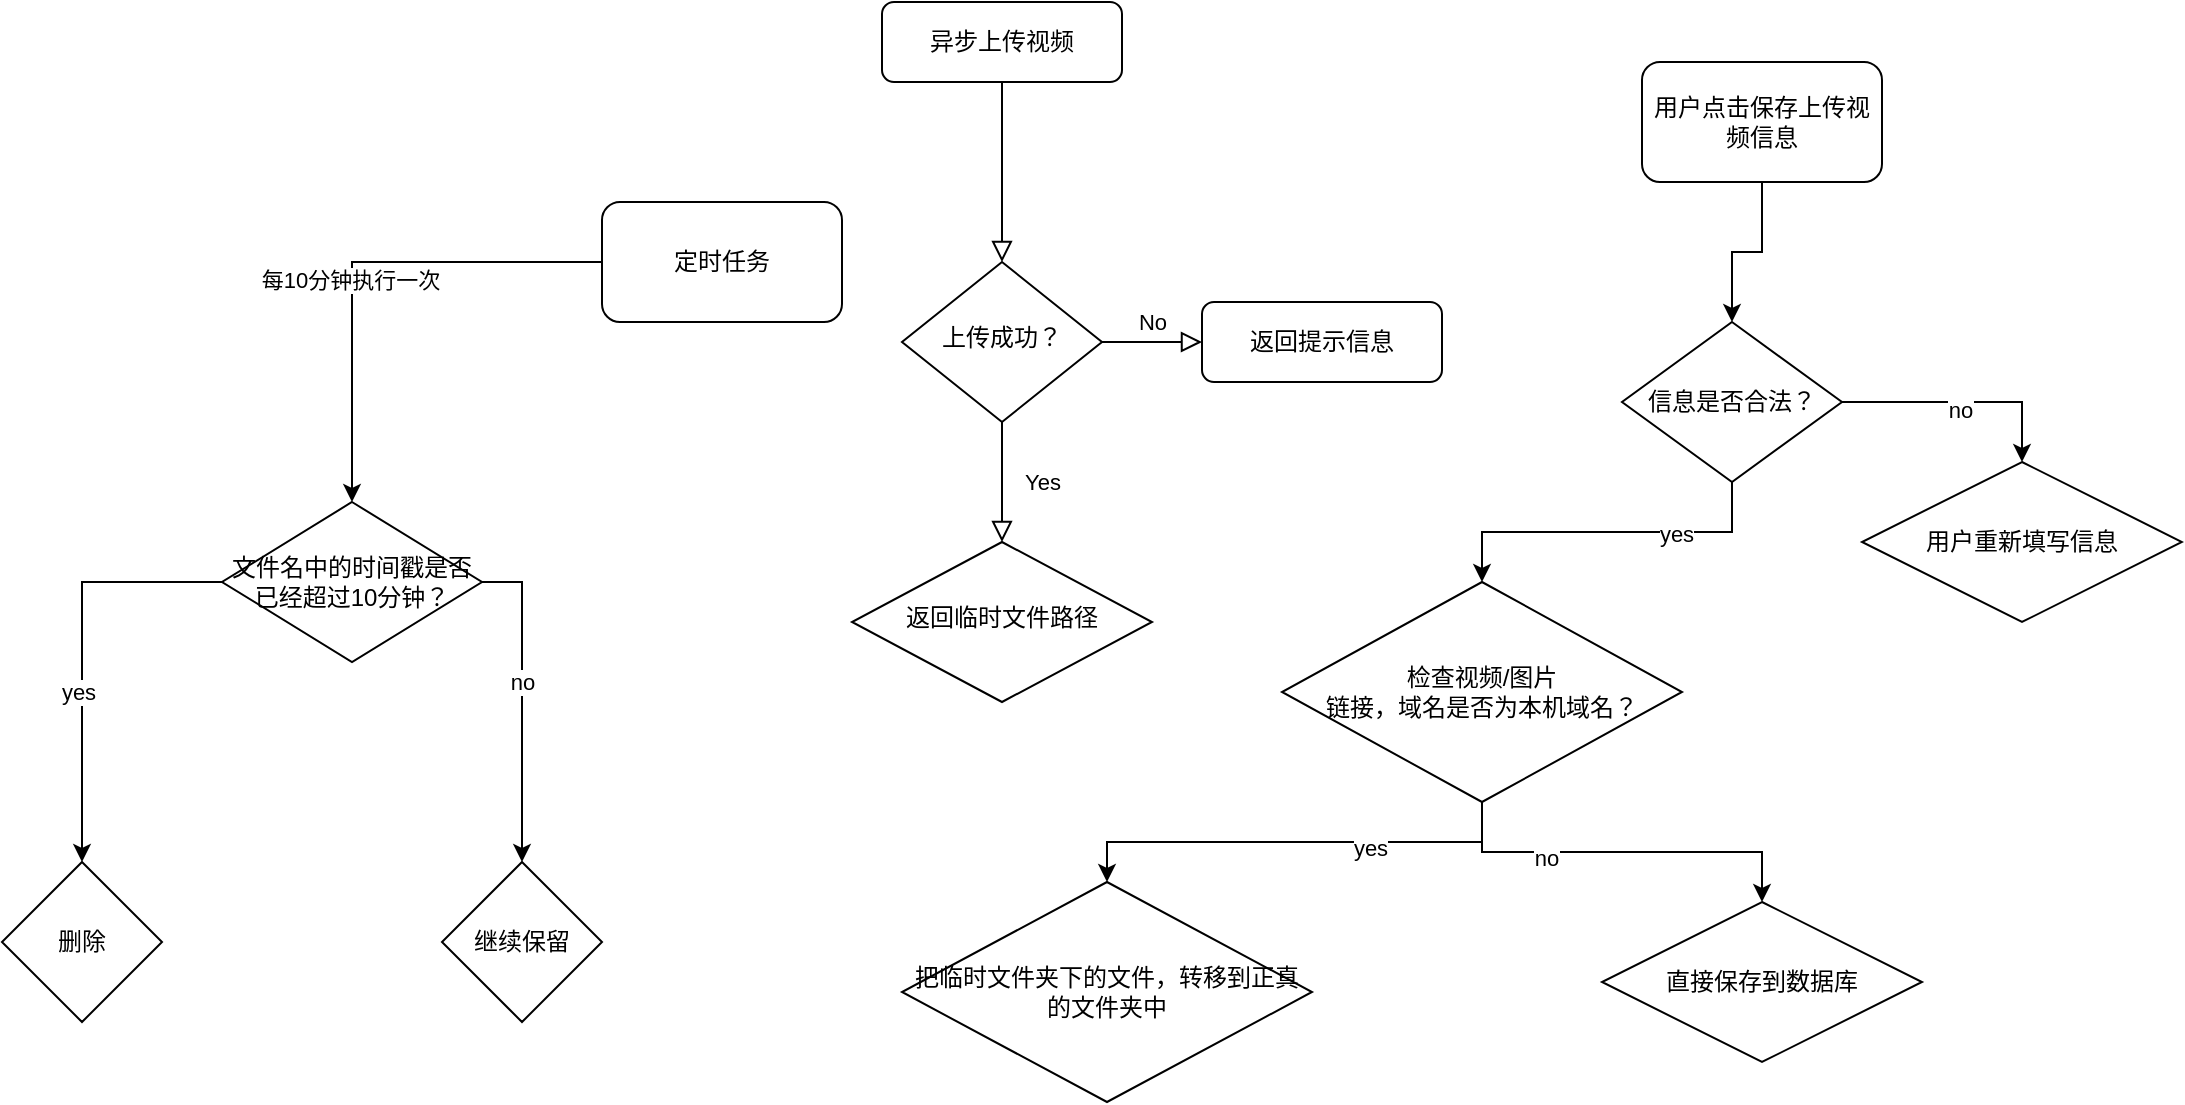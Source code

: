 <mxfile version="14.9.5" type="github">
  <diagram id="C5RBs43oDa-KdzZeNtuy" name="Page-1">
    <mxGraphModel dx="2249" dy="762" grid="1" gridSize="10" guides="1" tooltips="1" connect="1" arrows="1" fold="1" page="1" pageScale="1" pageWidth="827" pageHeight="1169" math="0" shadow="0">
      <root>
        <mxCell id="WIyWlLk6GJQsqaUBKTNV-0" />
        <mxCell id="WIyWlLk6GJQsqaUBKTNV-1" parent="WIyWlLk6GJQsqaUBKTNV-0" />
        <mxCell id="WIyWlLk6GJQsqaUBKTNV-2" value="" style="rounded=0;html=1;jettySize=auto;orthogonalLoop=1;fontSize=11;endArrow=block;endFill=0;endSize=8;strokeWidth=1;shadow=0;labelBackgroundColor=none;edgeStyle=orthogonalEdgeStyle;" parent="WIyWlLk6GJQsqaUBKTNV-1" source="WIyWlLk6GJQsqaUBKTNV-3" target="WIyWlLk6GJQsqaUBKTNV-6" edge="1">
          <mxGeometry relative="1" as="geometry" />
        </mxCell>
        <mxCell id="WIyWlLk6GJQsqaUBKTNV-3" value="异步上传视频" style="rounded=1;whiteSpace=wrap;html=1;fontSize=12;glass=0;strokeWidth=1;shadow=0;" parent="WIyWlLk6GJQsqaUBKTNV-1" vertex="1">
          <mxGeometry x="160" y="40" width="120" height="40" as="geometry" />
        </mxCell>
        <mxCell id="WIyWlLk6GJQsqaUBKTNV-4" value="Yes" style="rounded=0;html=1;jettySize=auto;orthogonalLoop=1;fontSize=11;endArrow=block;endFill=0;endSize=8;strokeWidth=1;shadow=0;labelBackgroundColor=none;edgeStyle=orthogonalEdgeStyle;" parent="WIyWlLk6GJQsqaUBKTNV-1" source="WIyWlLk6GJQsqaUBKTNV-6" target="WIyWlLk6GJQsqaUBKTNV-10" edge="1">
          <mxGeometry y="20" relative="1" as="geometry">
            <mxPoint as="offset" />
          </mxGeometry>
        </mxCell>
        <mxCell id="WIyWlLk6GJQsqaUBKTNV-5" value="No" style="edgeStyle=orthogonalEdgeStyle;rounded=0;html=1;jettySize=auto;orthogonalLoop=1;fontSize=11;endArrow=block;endFill=0;endSize=8;strokeWidth=1;shadow=0;labelBackgroundColor=none;" parent="WIyWlLk6GJQsqaUBKTNV-1" source="WIyWlLk6GJQsqaUBKTNV-6" target="WIyWlLk6GJQsqaUBKTNV-7" edge="1">
          <mxGeometry y="10" relative="1" as="geometry">
            <mxPoint as="offset" />
          </mxGeometry>
        </mxCell>
        <mxCell id="WIyWlLk6GJQsqaUBKTNV-6" value="上传成功？" style="rhombus;whiteSpace=wrap;html=1;shadow=0;fontFamily=Helvetica;fontSize=12;align=center;strokeWidth=1;spacing=6;spacingTop=-4;" parent="WIyWlLk6GJQsqaUBKTNV-1" vertex="1">
          <mxGeometry x="170" y="170" width="100" height="80" as="geometry" />
        </mxCell>
        <mxCell id="WIyWlLk6GJQsqaUBKTNV-7" value="返回提示信息" style="rounded=1;whiteSpace=wrap;html=1;fontSize=12;glass=0;strokeWidth=1;shadow=0;" parent="WIyWlLk6GJQsqaUBKTNV-1" vertex="1">
          <mxGeometry x="320" y="190" width="120" height="40" as="geometry" />
        </mxCell>
        <mxCell id="WIyWlLk6GJQsqaUBKTNV-10" value="返回临时文件路径" style="rhombus;whiteSpace=wrap;html=1;shadow=0;fontFamily=Helvetica;fontSize=12;align=center;strokeWidth=1;spacing=6;spacingTop=-4;" parent="WIyWlLk6GJQsqaUBKTNV-1" vertex="1">
          <mxGeometry x="145" y="310" width="150" height="80" as="geometry" />
        </mxCell>
        <mxCell id="fuco1Uu0HPZvwoeaUP0V-1" style="edgeStyle=orthogonalEdgeStyle;rounded=0;orthogonalLoop=1;jettySize=auto;html=1;" edge="1" parent="WIyWlLk6GJQsqaUBKTNV-1" source="fuco1Uu0HPZvwoeaUP0V-0" target="fuco1Uu0HPZvwoeaUP0V-2">
          <mxGeometry relative="1" as="geometry">
            <mxPoint x="600" y="210" as="targetPoint" />
          </mxGeometry>
        </mxCell>
        <mxCell id="fuco1Uu0HPZvwoeaUP0V-0" value="用户点击保存上传视频信息" style="rounded=1;whiteSpace=wrap;html=1;" vertex="1" parent="WIyWlLk6GJQsqaUBKTNV-1">
          <mxGeometry x="540" y="70" width="120" height="60" as="geometry" />
        </mxCell>
        <mxCell id="fuco1Uu0HPZvwoeaUP0V-5" style="edgeStyle=orthogonalEdgeStyle;rounded=0;orthogonalLoop=1;jettySize=auto;html=1;" edge="1" parent="WIyWlLk6GJQsqaUBKTNV-1" source="fuco1Uu0HPZvwoeaUP0V-2" target="fuco1Uu0HPZvwoeaUP0V-4">
          <mxGeometry relative="1" as="geometry" />
        </mxCell>
        <mxCell id="fuco1Uu0HPZvwoeaUP0V-6" value="yes" style="edgeLabel;html=1;align=center;verticalAlign=middle;resizable=0;points=[];" vertex="1" connectable="0" parent="fuco1Uu0HPZvwoeaUP0V-5">
          <mxGeometry x="-0.391" y="1" relative="1" as="geometry">
            <mxPoint as="offset" />
          </mxGeometry>
        </mxCell>
        <mxCell id="fuco1Uu0HPZvwoeaUP0V-8" style="edgeStyle=orthogonalEdgeStyle;rounded=0;orthogonalLoop=1;jettySize=auto;html=1;entryX=0.5;entryY=0;entryDx=0;entryDy=0;" edge="1" parent="WIyWlLk6GJQsqaUBKTNV-1" source="fuco1Uu0HPZvwoeaUP0V-2" target="fuco1Uu0HPZvwoeaUP0V-7">
          <mxGeometry relative="1" as="geometry" />
        </mxCell>
        <mxCell id="fuco1Uu0HPZvwoeaUP0V-9" value="no" style="edgeLabel;html=1;align=center;verticalAlign=middle;resizable=0;points=[];" vertex="1" connectable="0" parent="fuco1Uu0HPZvwoeaUP0V-8">
          <mxGeometry x="-0.015" y="-4" relative="1" as="geometry">
            <mxPoint as="offset" />
          </mxGeometry>
        </mxCell>
        <mxCell id="fuco1Uu0HPZvwoeaUP0V-2" value="信息是否合法？" style="rhombus;whiteSpace=wrap;html=1;" vertex="1" parent="WIyWlLk6GJQsqaUBKTNV-1">
          <mxGeometry x="530" y="200" width="110" height="80" as="geometry" />
        </mxCell>
        <mxCell id="fuco1Uu0HPZvwoeaUP0V-11" style="edgeStyle=orthogonalEdgeStyle;rounded=0;orthogonalLoop=1;jettySize=auto;html=1;" edge="1" parent="WIyWlLk6GJQsqaUBKTNV-1" source="fuco1Uu0HPZvwoeaUP0V-4" target="fuco1Uu0HPZvwoeaUP0V-10">
          <mxGeometry relative="1" as="geometry" />
        </mxCell>
        <mxCell id="fuco1Uu0HPZvwoeaUP0V-12" value="yes" style="edgeLabel;html=1;align=center;verticalAlign=middle;resizable=0;points=[];" vertex="1" connectable="0" parent="fuco1Uu0HPZvwoeaUP0V-11">
          <mxGeometry x="-0.333" y="3" relative="1" as="geometry">
            <mxPoint as="offset" />
          </mxGeometry>
        </mxCell>
        <mxCell id="fuco1Uu0HPZvwoeaUP0V-14" style="edgeStyle=orthogonalEdgeStyle;rounded=0;orthogonalLoop=1;jettySize=auto;html=1;" edge="1" parent="WIyWlLk6GJQsqaUBKTNV-1" source="fuco1Uu0HPZvwoeaUP0V-4" target="fuco1Uu0HPZvwoeaUP0V-13">
          <mxGeometry relative="1" as="geometry" />
        </mxCell>
        <mxCell id="fuco1Uu0HPZvwoeaUP0V-15" value="no" style="edgeLabel;html=1;align=center;verticalAlign=middle;resizable=0;points=[];" vertex="1" connectable="0" parent="fuco1Uu0HPZvwoeaUP0V-14">
          <mxGeometry x="-0.406" y="-3" relative="1" as="geometry">
            <mxPoint as="offset" />
          </mxGeometry>
        </mxCell>
        <mxCell id="fuco1Uu0HPZvwoeaUP0V-4" value="检查视频/图片&lt;br&gt;链接，域名是否为本机域名？" style="rhombus;whiteSpace=wrap;html=1;" vertex="1" parent="WIyWlLk6GJQsqaUBKTNV-1">
          <mxGeometry x="360" y="330" width="200" height="110" as="geometry" />
        </mxCell>
        <mxCell id="fuco1Uu0HPZvwoeaUP0V-7" value="用户重新填写信息" style="rhombus;whiteSpace=wrap;html=1;" vertex="1" parent="WIyWlLk6GJQsqaUBKTNV-1">
          <mxGeometry x="650" y="270" width="160" height="80" as="geometry" />
        </mxCell>
        <mxCell id="fuco1Uu0HPZvwoeaUP0V-10" value="把临时文件夹下的文件，转移到正真的文件夹中" style="rhombus;whiteSpace=wrap;html=1;" vertex="1" parent="WIyWlLk6GJQsqaUBKTNV-1">
          <mxGeometry x="170" y="480" width="205" height="110" as="geometry" />
        </mxCell>
        <mxCell id="fuco1Uu0HPZvwoeaUP0V-13" value="直接保存到数据库" style="rhombus;whiteSpace=wrap;html=1;" vertex="1" parent="WIyWlLk6GJQsqaUBKTNV-1">
          <mxGeometry x="520" y="490" width="160" height="80" as="geometry" />
        </mxCell>
        <mxCell id="fuco1Uu0HPZvwoeaUP0V-19" style="edgeStyle=orthogonalEdgeStyle;rounded=0;orthogonalLoop=1;jettySize=auto;html=1;entryX=0.5;entryY=0;entryDx=0;entryDy=0;" edge="1" parent="WIyWlLk6GJQsqaUBKTNV-1" source="fuco1Uu0HPZvwoeaUP0V-16" target="fuco1Uu0HPZvwoeaUP0V-18">
          <mxGeometry relative="1" as="geometry" />
        </mxCell>
        <mxCell id="fuco1Uu0HPZvwoeaUP0V-20" value="每10分钟执行一次" style="edgeLabel;html=1;align=center;verticalAlign=middle;resizable=0;points=[];" vertex="1" connectable="0" parent="fuco1Uu0HPZvwoeaUP0V-19">
          <mxGeometry x="0.094" y="-1" relative="1" as="geometry">
            <mxPoint as="offset" />
          </mxGeometry>
        </mxCell>
        <mxCell id="fuco1Uu0HPZvwoeaUP0V-16" value="定时任务" style="rounded=1;whiteSpace=wrap;html=1;" vertex="1" parent="WIyWlLk6GJQsqaUBKTNV-1">
          <mxGeometry x="20" y="140" width="120" height="60" as="geometry" />
        </mxCell>
        <mxCell id="fuco1Uu0HPZvwoeaUP0V-22" style="edgeStyle=orthogonalEdgeStyle;rounded=0;orthogonalLoop=1;jettySize=auto;html=1;entryX=0.5;entryY=0;entryDx=0;entryDy=0;" edge="1" parent="WIyWlLk6GJQsqaUBKTNV-1" source="fuco1Uu0HPZvwoeaUP0V-18" target="fuco1Uu0HPZvwoeaUP0V-21">
          <mxGeometry relative="1" as="geometry" />
        </mxCell>
        <mxCell id="fuco1Uu0HPZvwoeaUP0V-23" value="yes" style="edgeLabel;html=1;align=center;verticalAlign=middle;resizable=0;points=[];" vertex="1" connectable="0" parent="fuco1Uu0HPZvwoeaUP0V-22">
          <mxGeometry x="0.191" y="-2" relative="1" as="geometry">
            <mxPoint as="offset" />
          </mxGeometry>
        </mxCell>
        <mxCell id="fuco1Uu0HPZvwoeaUP0V-25" style="edgeStyle=orthogonalEdgeStyle;rounded=0;orthogonalLoop=1;jettySize=auto;html=1;exitX=1;exitY=0.5;exitDx=0;exitDy=0;" edge="1" parent="WIyWlLk6GJQsqaUBKTNV-1" source="fuco1Uu0HPZvwoeaUP0V-18" target="fuco1Uu0HPZvwoeaUP0V-24">
          <mxGeometry relative="1" as="geometry">
            <mxPoint x="-30" y="350" as="sourcePoint" />
          </mxGeometry>
        </mxCell>
        <mxCell id="fuco1Uu0HPZvwoeaUP0V-26" value="no" style="edgeLabel;html=1;align=center;verticalAlign=middle;resizable=0;points=[];" vertex="1" connectable="0" parent="fuco1Uu0HPZvwoeaUP0V-25">
          <mxGeometry x="-0.129" relative="1" as="geometry">
            <mxPoint as="offset" />
          </mxGeometry>
        </mxCell>
        <mxCell id="fuco1Uu0HPZvwoeaUP0V-18" value="文件名中的时间戳是否已经超过10分钟？" style="rhombus;whiteSpace=wrap;html=1;" vertex="1" parent="WIyWlLk6GJQsqaUBKTNV-1">
          <mxGeometry x="-170" y="290" width="130" height="80" as="geometry" />
        </mxCell>
        <mxCell id="fuco1Uu0HPZvwoeaUP0V-21" value="删除" style="rhombus;whiteSpace=wrap;html=1;" vertex="1" parent="WIyWlLk6GJQsqaUBKTNV-1">
          <mxGeometry x="-280" y="470" width="80" height="80" as="geometry" />
        </mxCell>
        <mxCell id="fuco1Uu0HPZvwoeaUP0V-24" value="继续保留" style="rhombus;whiteSpace=wrap;html=1;" vertex="1" parent="WIyWlLk6GJQsqaUBKTNV-1">
          <mxGeometry x="-60" y="470" width="80" height="80" as="geometry" />
        </mxCell>
      </root>
    </mxGraphModel>
  </diagram>
</mxfile>
